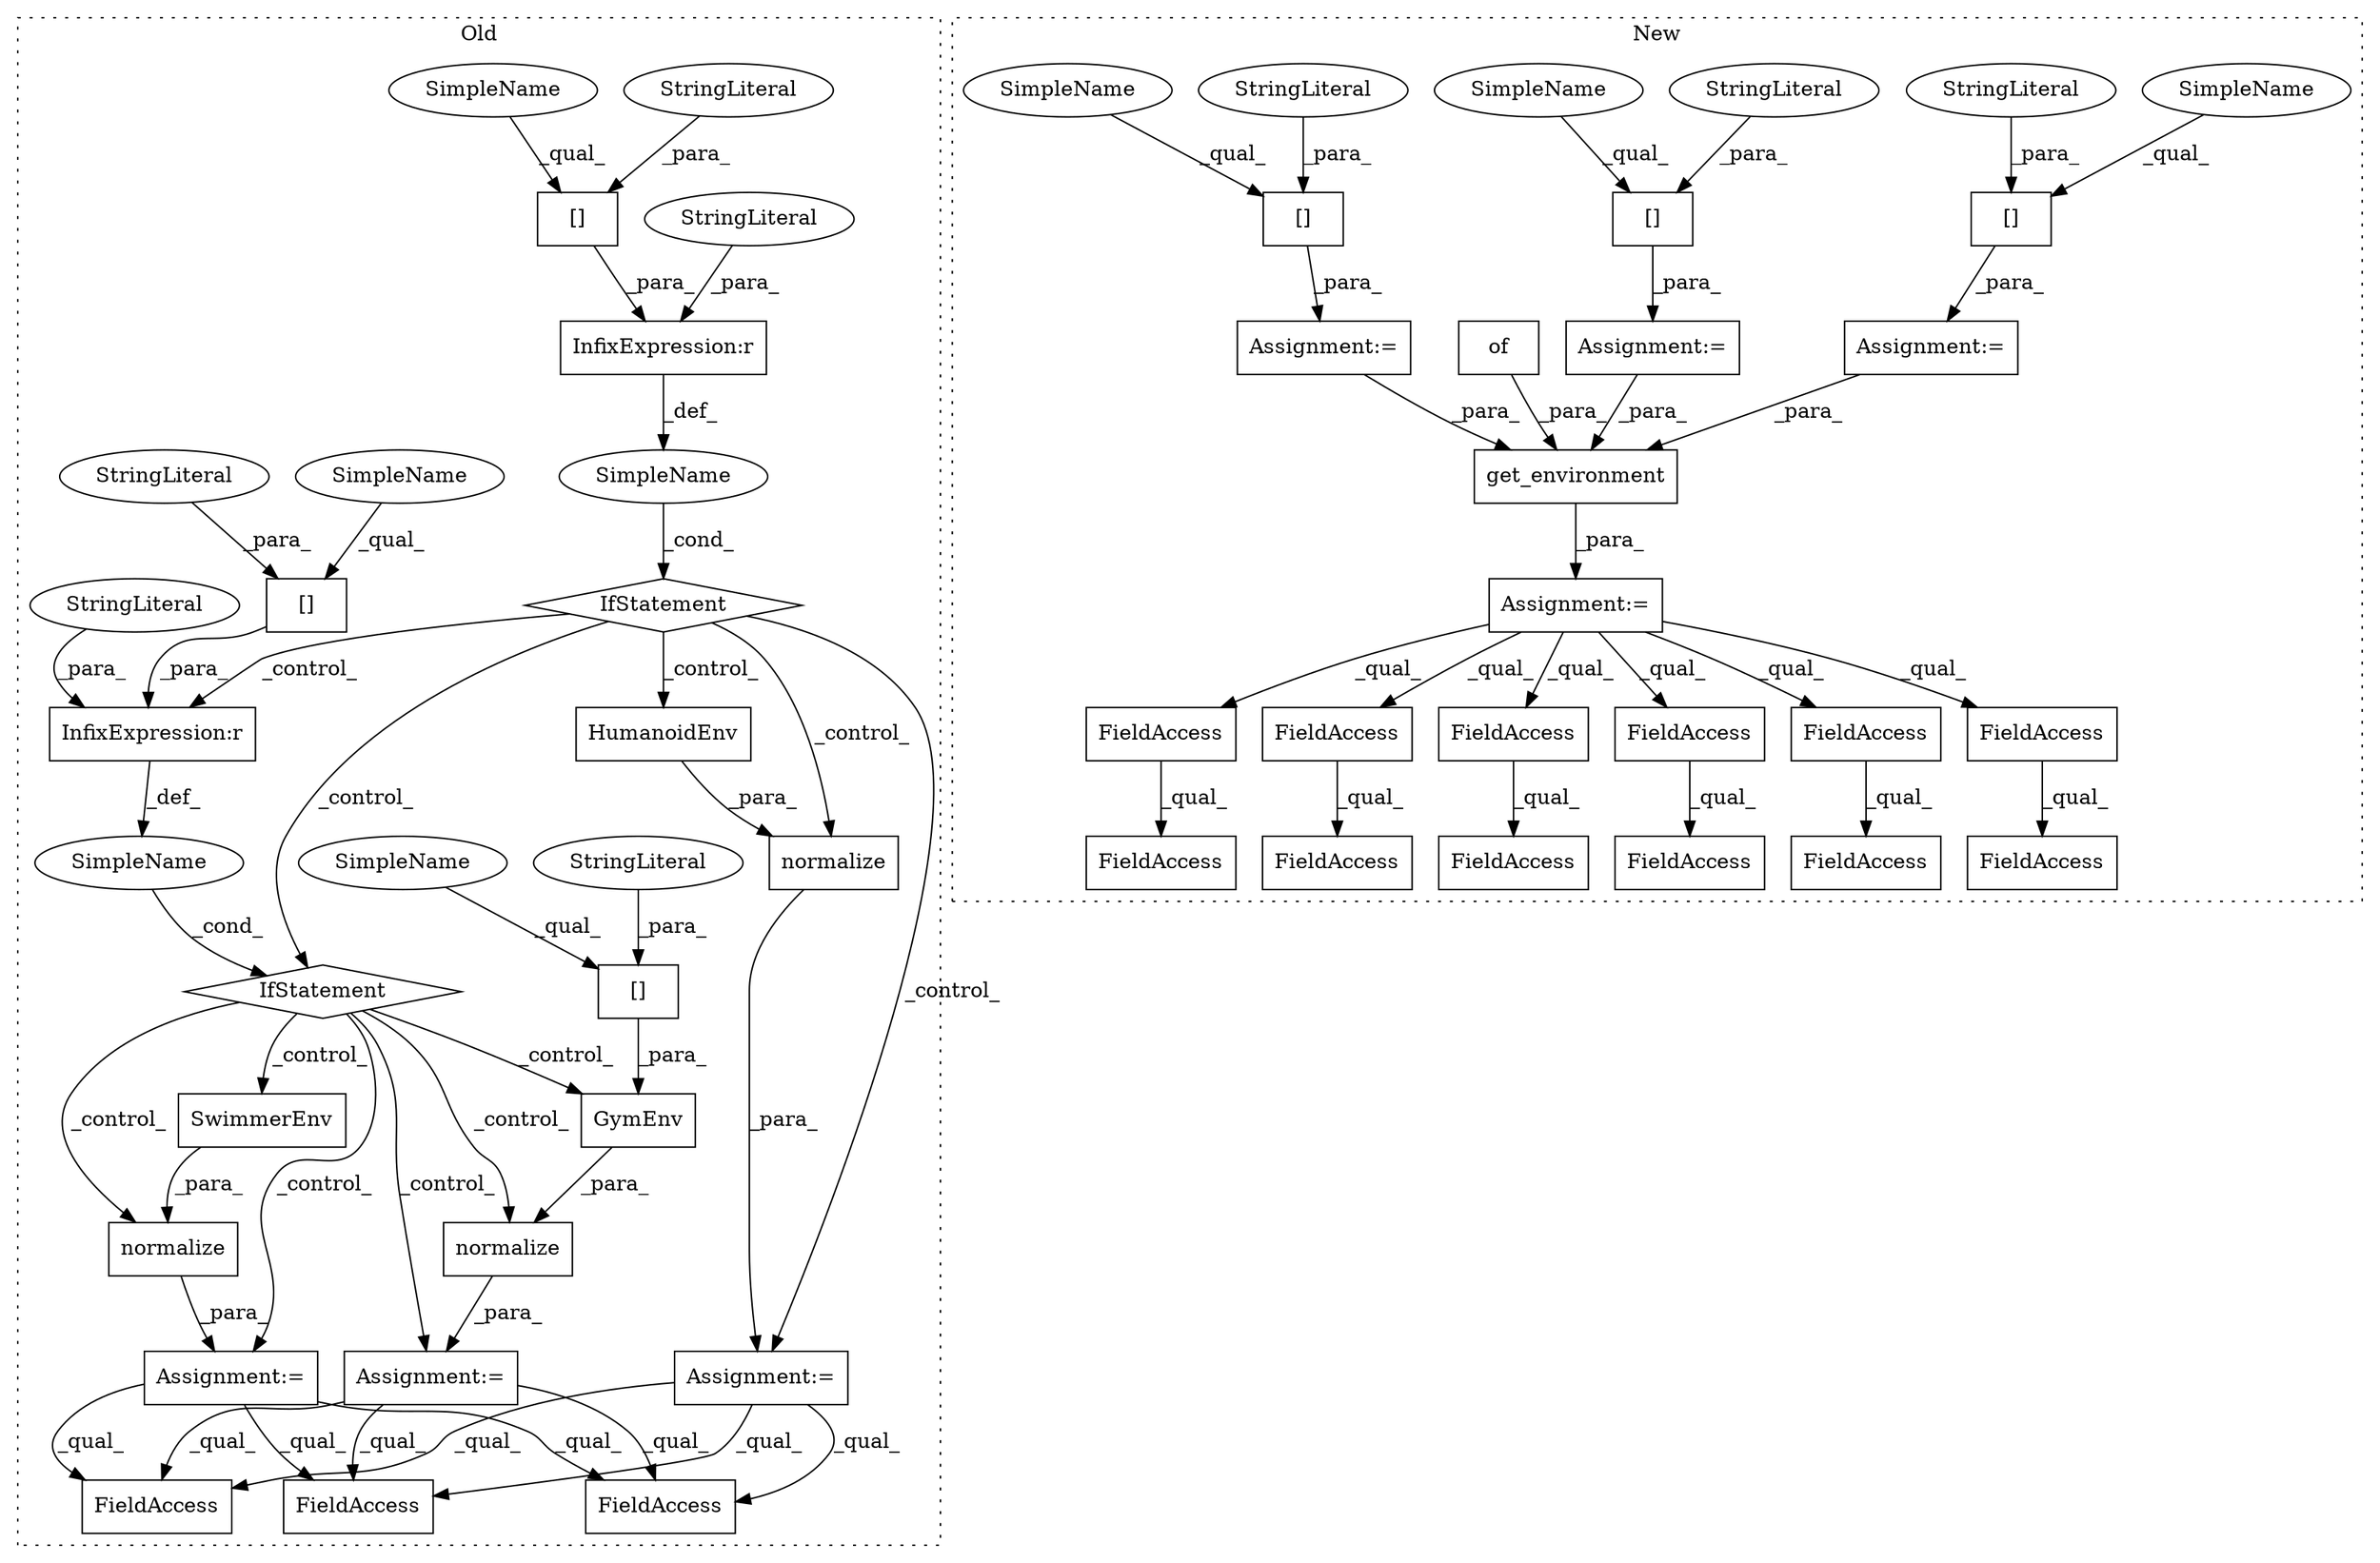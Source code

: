 digraph G {
subgraph cluster0 {
1 [label="IfStatement" a="25" s="2865,2908" l="4,2" shape="diamond"];
4 [label="Assignment:=" a="7" s="3019" l="1" shape="box"];
5 [label="SimpleName" a="42" s="" l="" shape="ellipse"];
7 [label="InfixExpression:r" a="27" s="2888" l="4" shape="box"];
8 [label="SimpleName" a="42" s="" l="" shape="ellipse"];
9 [label="SwimmerEnv" a="32" s="3030" l="12" shape="box"];
10 [label="GymEnv" a="32" s="3168,3194" l="7,1" shape="box"];
11 [label="[]" a="2" s="3175,3193" l="8,1" shape="box"];
12 [label="StringLiteral" a="45" s="2892" l="16" shape="ellipse"];
13 [label="[]" a="2" s="2869,2887" l="8,1" shape="box"];
15 [label="[]" a="2" s="2968,2986" l="8,1" shape="box"];
16 [label="StringLiteral" a="45" s="2877" l="10" shape="ellipse"];
19 [label="StringLiteral" a="45" s="3183" l="10" shape="ellipse"];
20 [label="StringLiteral" a="45" s="2976" l="10" shape="ellipse"];
22 [label="InfixExpression:r" a="27" s="2987" l="4" shape="box"];
23 [label="StringLiteral" a="45" s="2991" l="15" shape="ellipse"];
24 [label="HumanoidEnv" a="32" s="2932" l="13" shape="box"];
25 [label="FieldAccess" a="22" s="3230" l="8" shape="box"];
38 [label="normalize" a="32" s="3020,3042" l="10,1" shape="box"];
40 [label="IfStatement" a="25" s="2964,3006" l="4,2" shape="diamond"];
41 [label="normalize" a="32" s="2922,2945" l="10,1" shape="box"];
43 [label="Assignment:=" a="7" s="3157" l="1" shape="box"];
44 [label="normalize" a="32" s="3158,3195" l="10,1" shape="box"];
46 [label="Assignment:=" a="7" s="2921" l="1" shape="box"];
49 [label="FieldAccess" a="22" s="3527" l="8" shape="box"];
50 [label="FieldAccess" a="22" s="3590" l="8" shape="box"];
51 [label="SimpleName" a="42" s="3175" l="7" shape="ellipse"];
52 [label="SimpleName" a="42" s="2869" l="7" shape="ellipse"];
53 [label="SimpleName" a="42" s="2968" l="7" shape="ellipse"];
label = "Old";
style="dotted";
}
subgraph cluster1 {
2 [label="[]" a="2" s="2501,2517" l="8,1" shape="box"];
3 [label="StringLiteral" a="45" s="2509" l="8" shape="ellipse"];
6 [label="Assignment:=" a="7" s="2500" l="1" shape="box"];
14 [label="[]" a="2" s="2473,2487" l="8,1" shape="box"];
17 [label="StringLiteral" a="45" s="2481" l="6" shape="ellipse"];
18 [label="[]" a="2" s="2443,2461" l="8,1" shape="box"];
21 [label="StringLiteral" a="45" s="2451" l="10" shape="ellipse"];
26 [label="FieldAccess" a="22" s="3046" l="27" shape="box"];
27 [label="FieldAccess" a="22" s="2941" l="21" shape="box"];
28 [label="FieldAccess" a="22" s="2630" l="16" shape="box"];
29 [label="FieldAccess" a="22" s="3046" l="21" shape="box"];
30 [label="FieldAccess" a="22" s="2630" l="22" shape="box"];
31 [label="FieldAccess" a="22" s="2969" l="16" shape="box"];
32 [label="FieldAccess" a="22" s="2602" l="27" shape="box"];
33 [label="FieldAccess" a="22" s="3074" l="22" shape="box"];
34 [label="FieldAccess" a="22" s="2602" l="21" shape="box"];
35 [label="FieldAccess" a="22" s="2941" l="27" shape="box"];
36 [label="FieldAccess" a="22" s="2969" l="22" shape="box"];
37 [label="FieldAccess" a="22" s="3074" l="16" shape="box"];
39 [label="of" a="32" s="2569" l="4" shape="box"];
42 [label="Assignment:=" a="7" s="2472" l="1" shape="box"];
45 [label="Assignment:=" a="7" s="2527" l="1" shape="box"];
47 [label="Assignment:=" a="7" s="2442" l="1" shape="box"];
48 [label="get_environment" a="32" s="2528,2573" l="16,1" shape="box"];
54 [label="SimpleName" a="42" s="2501" l="7" shape="ellipse"];
55 [label="SimpleName" a="42" s="2473" l="7" shape="ellipse"];
56 [label="SimpleName" a="42" s="2443" l="7" shape="ellipse"];
label = "New";
style="dotted";
}
1 -> 22 [label="_control_"];
1 -> 24 [label="_control_"];
1 -> 46 [label="_control_"];
1 -> 41 [label="_control_"];
1 -> 40 [label="_control_"];
2 -> 6 [label="_para_"];
3 -> 2 [label="_para_"];
4 -> 49 [label="_qual_"];
4 -> 25 [label="_qual_"];
4 -> 50 [label="_qual_"];
5 -> 1 [label="_cond_"];
6 -> 48 [label="_para_"];
7 -> 5 [label="_def_"];
8 -> 40 [label="_cond_"];
9 -> 38 [label="_para_"];
10 -> 44 [label="_para_"];
11 -> 10 [label="_para_"];
12 -> 7 [label="_para_"];
13 -> 7 [label="_para_"];
14 -> 42 [label="_para_"];
15 -> 22 [label="_para_"];
16 -> 13 [label="_para_"];
17 -> 14 [label="_para_"];
18 -> 47 [label="_para_"];
19 -> 11 [label="_para_"];
20 -> 15 [label="_para_"];
21 -> 18 [label="_para_"];
22 -> 8 [label="_def_"];
23 -> 22 [label="_para_"];
24 -> 41 [label="_para_"];
27 -> 35 [label="_qual_"];
28 -> 30 [label="_qual_"];
29 -> 26 [label="_qual_"];
31 -> 36 [label="_qual_"];
34 -> 32 [label="_qual_"];
37 -> 33 [label="_qual_"];
38 -> 4 [label="_para_"];
39 -> 48 [label="_para_"];
40 -> 38 [label="_control_"];
40 -> 44 [label="_control_"];
40 -> 10 [label="_control_"];
40 -> 9 [label="_control_"];
40 -> 4 [label="_control_"];
40 -> 43 [label="_control_"];
41 -> 46 [label="_para_"];
42 -> 48 [label="_para_"];
43 -> 49 [label="_qual_"];
43 -> 25 [label="_qual_"];
43 -> 50 [label="_qual_"];
44 -> 43 [label="_para_"];
45 -> 29 [label="_qual_"];
45 -> 31 [label="_qual_"];
45 -> 27 [label="_qual_"];
45 -> 34 [label="_qual_"];
45 -> 37 [label="_qual_"];
45 -> 28 [label="_qual_"];
46 -> 25 [label="_qual_"];
46 -> 49 [label="_qual_"];
46 -> 50 [label="_qual_"];
47 -> 48 [label="_para_"];
48 -> 45 [label="_para_"];
51 -> 11 [label="_qual_"];
52 -> 13 [label="_qual_"];
53 -> 15 [label="_qual_"];
54 -> 2 [label="_qual_"];
55 -> 14 [label="_qual_"];
56 -> 18 [label="_qual_"];
}